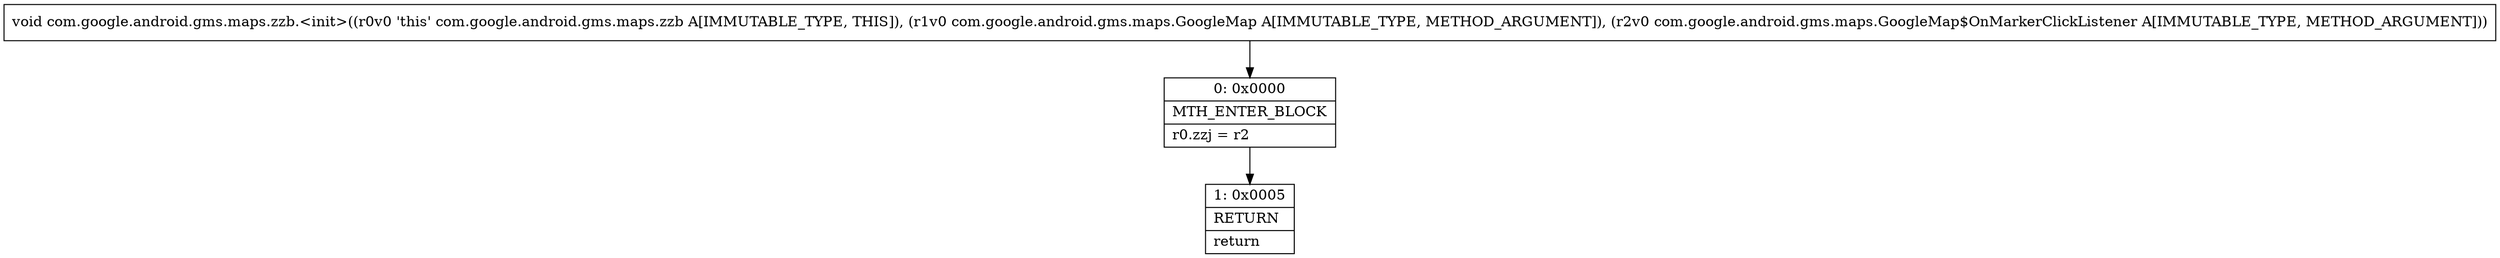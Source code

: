 digraph "CFG forcom.google.android.gms.maps.zzb.\<init\>(Lcom\/google\/android\/gms\/maps\/GoogleMap;Lcom\/google\/android\/gms\/maps\/GoogleMap$OnMarkerClickListener;)V" {
Node_0 [shape=record,label="{0\:\ 0x0000|MTH_ENTER_BLOCK\l|r0.zzj = r2\l}"];
Node_1 [shape=record,label="{1\:\ 0x0005|RETURN\l|return\l}"];
MethodNode[shape=record,label="{void com.google.android.gms.maps.zzb.\<init\>((r0v0 'this' com.google.android.gms.maps.zzb A[IMMUTABLE_TYPE, THIS]), (r1v0 com.google.android.gms.maps.GoogleMap A[IMMUTABLE_TYPE, METHOD_ARGUMENT]), (r2v0 com.google.android.gms.maps.GoogleMap$OnMarkerClickListener A[IMMUTABLE_TYPE, METHOD_ARGUMENT])) }"];
MethodNode -> Node_0;
Node_0 -> Node_1;
}

